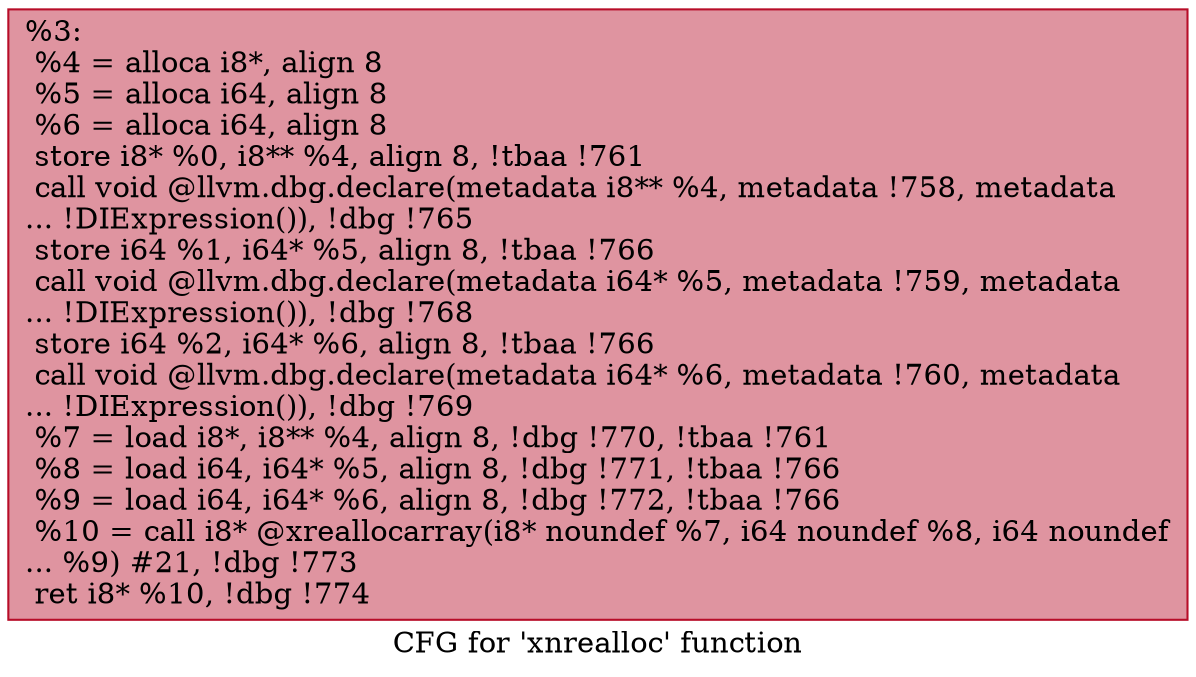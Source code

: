 digraph "CFG for 'xnrealloc' function" {
	label="CFG for 'xnrealloc' function";

	Node0x8a02b0 [shape=record,color="#b70d28ff", style=filled, fillcolor="#b70d2870",label="{%3:\l  %4 = alloca i8*, align 8\l  %5 = alloca i64, align 8\l  %6 = alloca i64, align 8\l  store i8* %0, i8** %4, align 8, !tbaa !761\l  call void @llvm.dbg.declare(metadata i8** %4, metadata !758, metadata\l... !DIExpression()), !dbg !765\l  store i64 %1, i64* %5, align 8, !tbaa !766\l  call void @llvm.dbg.declare(metadata i64* %5, metadata !759, metadata\l... !DIExpression()), !dbg !768\l  store i64 %2, i64* %6, align 8, !tbaa !766\l  call void @llvm.dbg.declare(metadata i64* %6, metadata !760, metadata\l... !DIExpression()), !dbg !769\l  %7 = load i8*, i8** %4, align 8, !dbg !770, !tbaa !761\l  %8 = load i64, i64* %5, align 8, !dbg !771, !tbaa !766\l  %9 = load i64, i64* %6, align 8, !dbg !772, !tbaa !766\l  %10 = call i8* @xreallocarray(i8* noundef %7, i64 noundef %8, i64 noundef\l... %9) #21, !dbg !773\l  ret i8* %10, !dbg !774\l}"];
}
